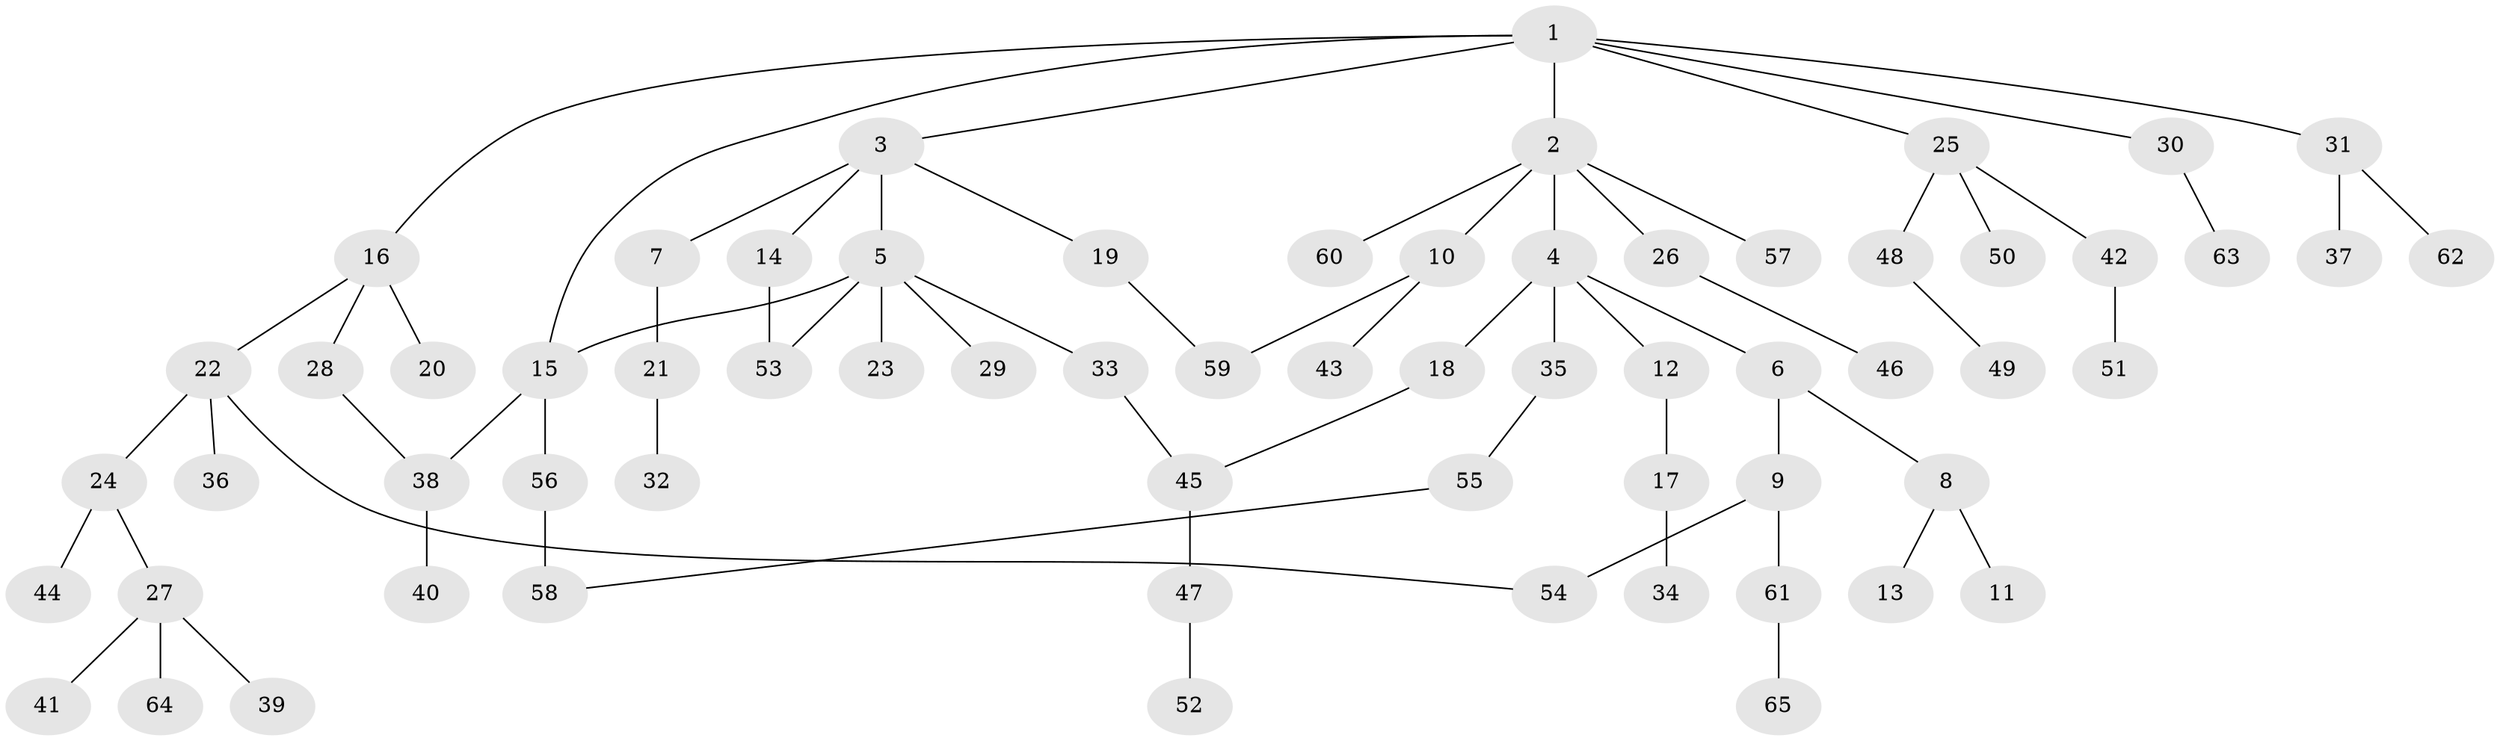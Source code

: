 // original degree distribution, {8: 0.008064516129032258, 7: 0.016129032258064516, 6: 0.016129032258064516, 4: 0.06451612903225806, 3: 0.14516129032258066, 1: 0.46774193548387094, 2: 0.25, 5: 0.03225806451612903}
// Generated by graph-tools (version 1.1) at 2025/49/03/04/25 22:49:09]
// undirected, 65 vertices, 71 edges
graph export_dot {
  node [color=gray90,style=filled];
  1;
  2;
  3;
  4;
  5;
  6;
  7;
  8;
  9;
  10;
  11;
  12;
  13;
  14;
  15;
  16;
  17;
  18;
  19;
  20;
  21;
  22;
  23;
  24;
  25;
  26;
  27;
  28;
  29;
  30;
  31;
  32;
  33;
  34;
  35;
  36;
  37;
  38;
  39;
  40;
  41;
  42;
  43;
  44;
  45;
  46;
  47;
  48;
  49;
  50;
  51;
  52;
  53;
  54;
  55;
  56;
  57;
  58;
  59;
  60;
  61;
  62;
  63;
  64;
  65;
  1 -- 2 [weight=1.0];
  1 -- 3 [weight=1.0];
  1 -- 15 [weight=1.0];
  1 -- 16 [weight=1.0];
  1 -- 25 [weight=1.0];
  1 -- 30 [weight=1.0];
  1 -- 31 [weight=1.0];
  2 -- 4 [weight=1.0];
  2 -- 10 [weight=1.0];
  2 -- 26 [weight=1.0];
  2 -- 57 [weight=1.0];
  2 -- 60 [weight=1.0];
  3 -- 5 [weight=1.0];
  3 -- 7 [weight=1.0];
  3 -- 14 [weight=1.0];
  3 -- 19 [weight=1.0];
  4 -- 6 [weight=1.0];
  4 -- 12 [weight=1.0];
  4 -- 18 [weight=1.0];
  4 -- 35 [weight=2.0];
  5 -- 15 [weight=1.0];
  5 -- 23 [weight=1.0];
  5 -- 29 [weight=1.0];
  5 -- 33 [weight=1.0];
  5 -- 53 [weight=1.0];
  6 -- 8 [weight=1.0];
  6 -- 9 [weight=1.0];
  7 -- 21 [weight=1.0];
  8 -- 11 [weight=2.0];
  8 -- 13 [weight=1.0];
  9 -- 54 [weight=1.0];
  9 -- 61 [weight=1.0];
  10 -- 43 [weight=1.0];
  10 -- 59 [weight=1.0];
  12 -- 17 [weight=2.0];
  14 -- 53 [weight=1.0];
  15 -- 38 [weight=1.0];
  15 -- 56 [weight=1.0];
  16 -- 20 [weight=1.0];
  16 -- 22 [weight=1.0];
  16 -- 28 [weight=1.0];
  17 -- 34 [weight=1.0];
  18 -- 45 [weight=1.0];
  19 -- 59 [weight=1.0];
  21 -- 32 [weight=1.0];
  22 -- 24 [weight=1.0];
  22 -- 36 [weight=1.0];
  22 -- 54 [weight=1.0];
  24 -- 27 [weight=1.0];
  24 -- 44 [weight=1.0];
  25 -- 42 [weight=1.0];
  25 -- 48 [weight=1.0];
  25 -- 50 [weight=1.0];
  26 -- 46 [weight=1.0];
  27 -- 39 [weight=1.0];
  27 -- 41 [weight=1.0];
  27 -- 64 [weight=1.0];
  28 -- 38 [weight=1.0];
  30 -- 63 [weight=1.0];
  31 -- 37 [weight=1.0];
  31 -- 62 [weight=1.0];
  33 -- 45 [weight=1.0];
  35 -- 55 [weight=1.0];
  38 -- 40 [weight=1.0];
  42 -- 51 [weight=1.0];
  45 -- 47 [weight=1.0];
  47 -- 52 [weight=2.0];
  48 -- 49 [weight=2.0];
  55 -- 58 [weight=1.0];
  56 -- 58 [weight=2.0];
  61 -- 65 [weight=1.0];
}
